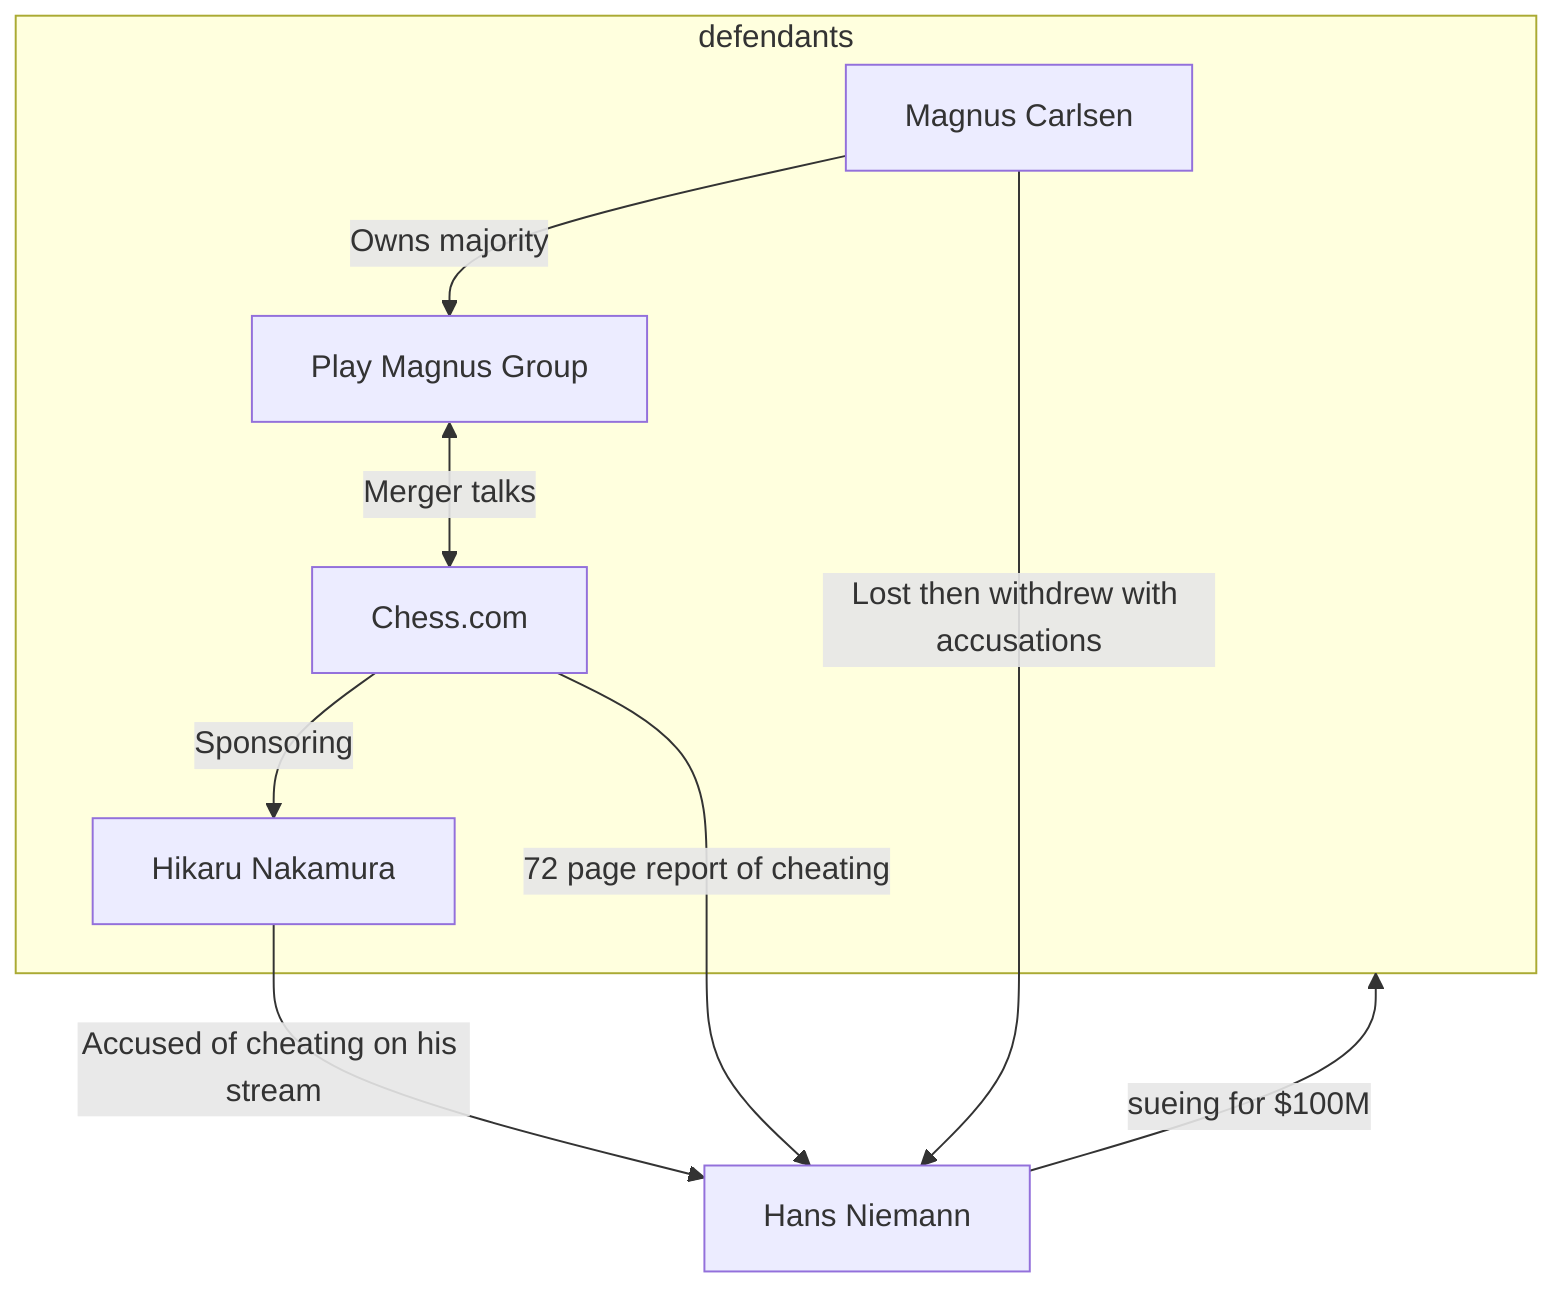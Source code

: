 flowchart TD
    %% Actors
    subgraph defendants
        mc[Magnus Carlsen]
        playmagnus[Play Magnus Group]
        chesscom[Chess.com]
        naka[Hikaru Nakamura]

        mc --Owns majority--> playmagnus
        playmagnus <--Merger talks--> chesscom
        chesscom --Sponsoring--> naka
    end

    hans[Hans Niemann]

    %% Accusations
    hans --sueing for $100M--> defendants

    %% Offense
    naka --Accused of cheating on his stream--> hans
    mc --Lost then withdrew with accusations--> hans
    chesscom --72 page report of cheating--> hans